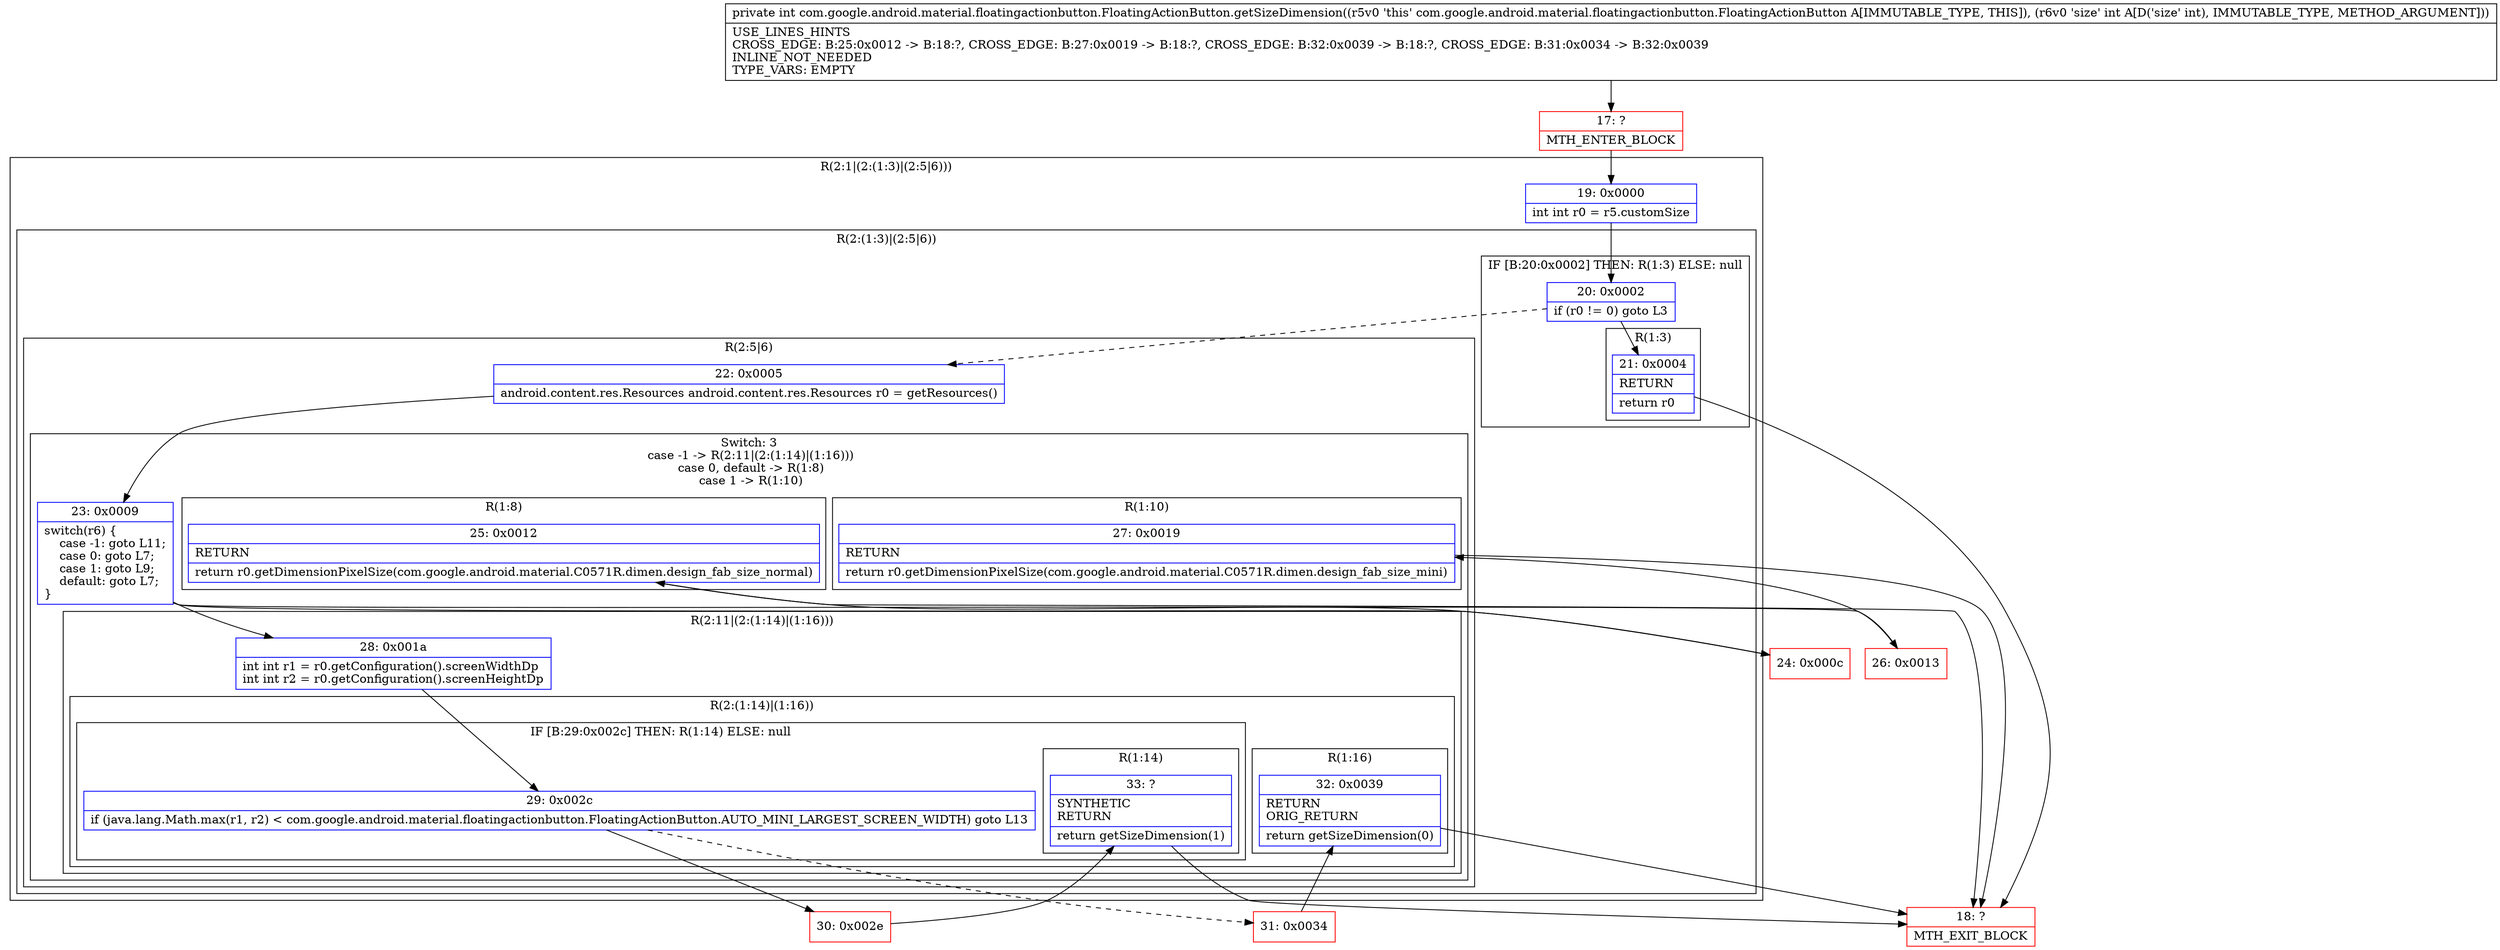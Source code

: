 digraph "CFG forcom.google.android.material.floatingactionbutton.FloatingActionButton.getSizeDimension(I)I" {
subgraph cluster_Region_1484382456 {
label = "R(2:1|(2:(1:3)|(2:5|6)))";
node [shape=record,color=blue];
Node_19 [shape=record,label="{19\:\ 0x0000|int int r0 = r5.customSize\l}"];
subgraph cluster_Region_1970403206 {
label = "R(2:(1:3)|(2:5|6))";
node [shape=record,color=blue];
subgraph cluster_IfRegion_1047603548 {
label = "IF [B:20:0x0002] THEN: R(1:3) ELSE: null";
node [shape=record,color=blue];
Node_20 [shape=record,label="{20\:\ 0x0002|if (r0 != 0) goto L3\l}"];
subgraph cluster_Region_1035681588 {
label = "R(1:3)";
node [shape=record,color=blue];
Node_21 [shape=record,label="{21\:\ 0x0004|RETURN\l|return r0\l}"];
}
}
subgraph cluster_Region_1147469786 {
label = "R(2:5|6)";
node [shape=record,color=blue];
Node_22 [shape=record,label="{22\:\ 0x0005|android.content.res.Resources android.content.res.Resources r0 = getResources()\l}"];
subgraph cluster_SwitchRegion_919830568 {
label = "Switch: 3
 case -1 -> R(2:11|(2:(1:14)|(1:16)))
 case 0, default -> R(1:8)
 case 1 -> R(1:10)";
node [shape=record,color=blue];
Node_23 [shape=record,label="{23\:\ 0x0009|switch(r6) \{\l    case \-1: goto L11;\l    case 0: goto L7;\l    case 1: goto L9;\l    default: goto L7;\l\}\l}"];
subgraph cluster_Region_1393404302 {
label = "R(2:11|(2:(1:14)|(1:16)))";
node [shape=record,color=blue];
Node_28 [shape=record,label="{28\:\ 0x001a|int int r1 = r0.getConfiguration().screenWidthDp\lint int r2 = r0.getConfiguration().screenHeightDp\l}"];
subgraph cluster_Region_212903029 {
label = "R(2:(1:14)|(1:16))";
node [shape=record,color=blue];
subgraph cluster_IfRegion_1675503024 {
label = "IF [B:29:0x002c] THEN: R(1:14) ELSE: null";
node [shape=record,color=blue];
Node_29 [shape=record,label="{29\:\ 0x002c|if (java.lang.Math.max(r1, r2) \< com.google.android.material.floatingactionbutton.FloatingActionButton.AUTO_MINI_LARGEST_SCREEN_WIDTH) goto L13\l}"];
subgraph cluster_Region_1912356788 {
label = "R(1:14)";
node [shape=record,color=blue];
Node_33 [shape=record,label="{33\:\ ?|SYNTHETIC\lRETURN\l|return getSizeDimension(1)\l}"];
}
}
subgraph cluster_Region_197864394 {
label = "R(1:16)";
node [shape=record,color=blue];
Node_32 [shape=record,label="{32\:\ 0x0039|RETURN\lORIG_RETURN\l|return getSizeDimension(0)\l}"];
}
}
}
subgraph cluster_Region_1686196602 {
label = "R(1:8)";
node [shape=record,color=blue];
Node_25 [shape=record,label="{25\:\ 0x0012|RETURN\l|return r0.getDimensionPixelSize(com.google.android.material.C0571R.dimen.design_fab_size_normal)\l}"];
}
subgraph cluster_Region_2592833 {
label = "R(1:10)";
node [shape=record,color=blue];
Node_27 [shape=record,label="{27\:\ 0x0019|RETURN\l|return r0.getDimensionPixelSize(com.google.android.material.C0571R.dimen.design_fab_size_mini)\l}"];
}
}
}
}
}
Node_17 [shape=record,color=red,label="{17\:\ ?|MTH_ENTER_BLOCK\l}"];
Node_18 [shape=record,color=red,label="{18\:\ ?|MTH_EXIT_BLOCK\l}"];
Node_24 [shape=record,color=red,label="{24\:\ 0x000c}"];
Node_26 [shape=record,color=red,label="{26\:\ 0x0013}"];
Node_30 [shape=record,color=red,label="{30\:\ 0x002e}"];
Node_31 [shape=record,color=red,label="{31\:\ 0x0034}"];
MethodNode[shape=record,label="{private int com.google.android.material.floatingactionbutton.FloatingActionButton.getSizeDimension((r5v0 'this' com.google.android.material.floatingactionbutton.FloatingActionButton A[IMMUTABLE_TYPE, THIS]), (r6v0 'size' int A[D('size' int), IMMUTABLE_TYPE, METHOD_ARGUMENT]))  | USE_LINES_HINTS\lCROSS_EDGE: B:25:0x0012 \-\> B:18:?, CROSS_EDGE: B:27:0x0019 \-\> B:18:?, CROSS_EDGE: B:32:0x0039 \-\> B:18:?, CROSS_EDGE: B:31:0x0034 \-\> B:32:0x0039\lINLINE_NOT_NEEDED\lTYPE_VARS: EMPTY\l}"];
MethodNode -> Node_17;Node_19 -> Node_20;
Node_20 -> Node_21;
Node_20 -> Node_22[style=dashed];
Node_21 -> Node_18;
Node_22 -> Node_23;
Node_23 -> Node_24;
Node_23 -> Node_26;
Node_23 -> Node_28;
Node_28 -> Node_29;
Node_29 -> Node_30;
Node_29 -> Node_31[style=dashed];
Node_33 -> Node_18;
Node_32 -> Node_18;
Node_25 -> Node_18;
Node_27 -> Node_18;
Node_17 -> Node_19;
Node_24 -> Node_25;
Node_26 -> Node_27;
Node_30 -> Node_33;
Node_31 -> Node_32;
}

